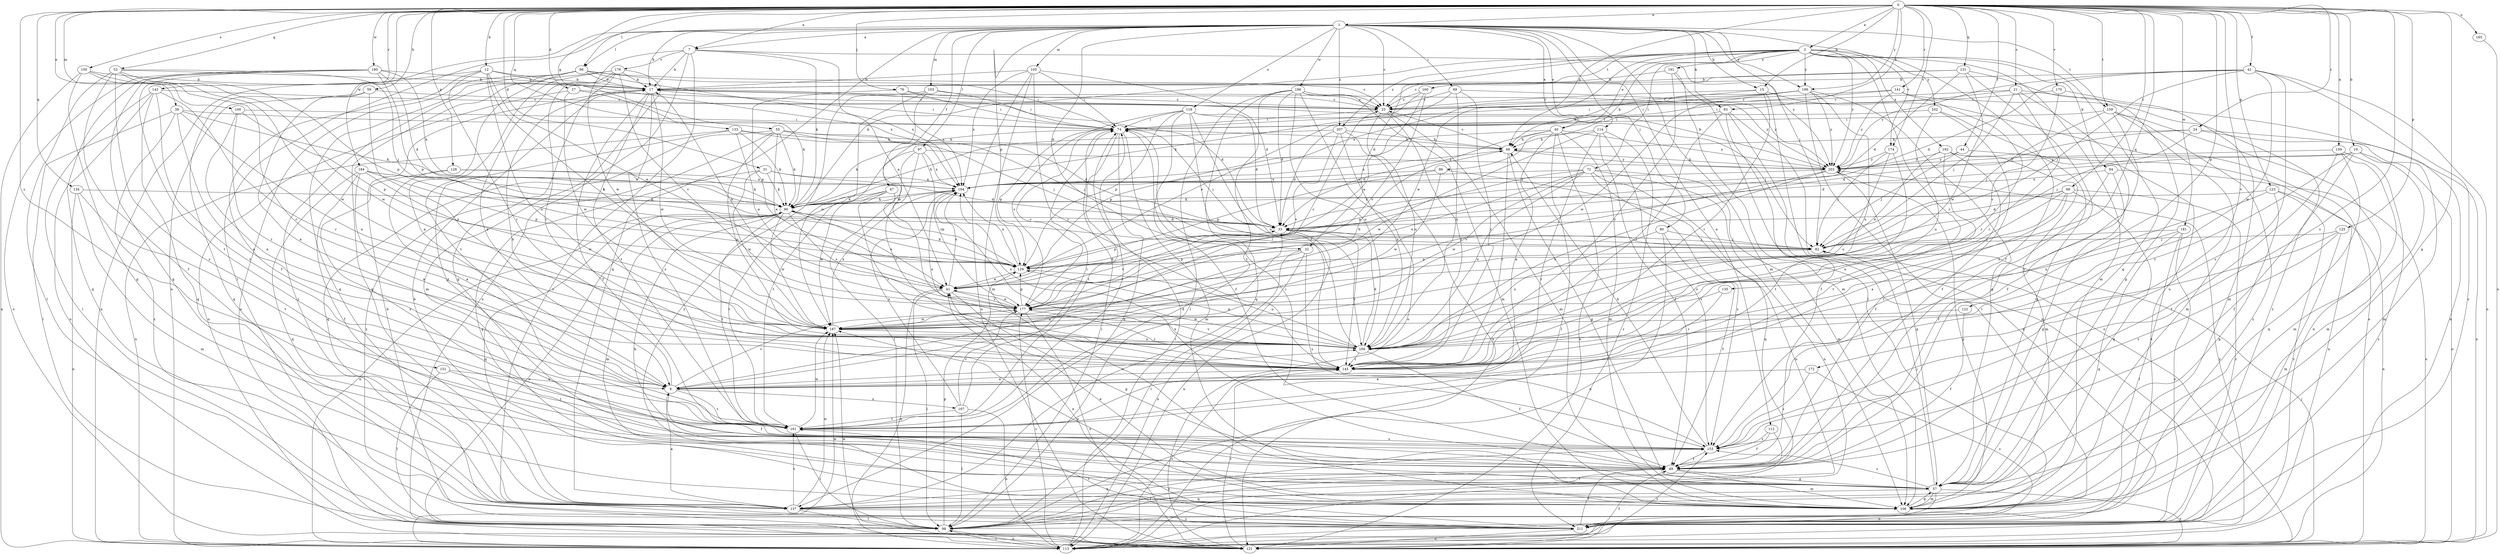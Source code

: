strict digraph  {
0;
1;
2;
7;
8;
10;
12;
15;
17;
21;
24;
25;
27;
31;
32;
33;
38;
40;
41;
42;
44;
47;
49;
53;
55;
57;
59;
66;
68;
69;
72;
74;
76;
80;
82;
83;
84;
86;
90;
96;
97;
98;
100;
103;
105;
106;
109;
112;
113;
114;
118;
121;
122;
123;
125;
128;
129;
131;
133;
134;
135;
137;
141;
142;
145;
150;
151;
153;
159;
160;
161;
165;
167;
169;
170;
172;
174;
176;
177;
180;
181;
184;
186;
187;
191;
192;
194;
199;
202;
203;
207;
211;
0 -> 1  [label=a];
0 -> 2  [label=a];
0 -> 7  [label=a];
0 -> 10  [label=b];
0 -> 12  [label=b];
0 -> 15  [label=b];
0 -> 21  [label=c];
0 -> 24  [label=c];
0 -> 27  [label=d];
0 -> 31  [label=d];
0 -> 38  [label=e];
0 -> 42  [label=f];
0 -> 44  [label=f];
0 -> 53  [label=g];
0 -> 55  [label=g];
0 -> 57  [label=g];
0 -> 59  [label=h];
0 -> 66  [label=h];
0 -> 68  [label=i];
0 -> 76  [label=j];
0 -> 83  [label=k];
0 -> 96  [label=l];
0 -> 100  [label=m];
0 -> 109  [label=n];
0 -> 122  [label=p];
0 -> 123  [label=p];
0 -> 125  [label=p];
0 -> 128  [label=p];
0 -> 131  [label=q];
0 -> 133  [label=q];
0 -> 134  [label=q];
0 -> 135  [label=q];
0 -> 141  [label=r];
0 -> 142  [label=r];
0 -> 150  [label=s];
0 -> 151  [label=s];
0 -> 153  [label=s];
0 -> 159  [label=t];
0 -> 165  [label=u];
0 -> 170  [label=v];
0 -> 172  [label=v];
0 -> 174  [label=v];
0 -> 180  [label=w];
0 -> 181  [label=w];
0 -> 184  [label=w];
0 -> 199  [label=y];
1 -> 7  [label=a];
1 -> 15  [label=b];
1 -> 17  [label=b];
1 -> 25  [label=c];
1 -> 32  [label=d];
1 -> 40  [label=e];
1 -> 47  [label=f];
1 -> 69  [label=i];
1 -> 80  [label=j];
1 -> 82  [label=j];
1 -> 83  [label=k];
1 -> 96  [label=l];
1 -> 97  [label=l];
1 -> 98  [label=l];
1 -> 103  [label=m];
1 -> 105  [label=m];
1 -> 106  [label=m];
1 -> 112  [label=n];
1 -> 113  [label=n];
1 -> 114  [label=o];
1 -> 118  [label=o];
1 -> 129  [label=p];
1 -> 137  [label=q];
1 -> 159  [label=t];
1 -> 174  [label=v];
1 -> 186  [label=w];
1 -> 199  [label=y];
1 -> 207  [label=z];
2 -> 32  [label=d];
2 -> 40  [label=e];
2 -> 49  [label=f];
2 -> 57  [label=g];
2 -> 72  [label=i];
2 -> 84  [label=k];
2 -> 86  [label=k];
2 -> 90  [label=k];
2 -> 106  [label=m];
2 -> 145  [label=r];
2 -> 160  [label=t];
2 -> 187  [label=w];
2 -> 191  [label=x];
2 -> 192  [label=x];
2 -> 199  [label=y];
2 -> 202  [label=y];
2 -> 203  [label=y];
2 -> 207  [label=z];
7 -> 17  [label=b];
7 -> 41  [label=e];
7 -> 90  [label=k];
7 -> 121  [label=o];
7 -> 176  [label=v];
7 -> 187  [label=w];
7 -> 203  [label=y];
7 -> 211  [label=z];
8 -> 17  [label=b];
8 -> 33  [label=d];
8 -> 49  [label=f];
8 -> 161  [label=t];
8 -> 167  [label=u];
8 -> 169  [label=u];
8 -> 177  [label=v];
10 -> 33  [label=d];
10 -> 49  [label=f];
10 -> 106  [label=m];
10 -> 121  [label=o];
10 -> 145  [label=r];
10 -> 203  [label=y];
12 -> 17  [label=b];
12 -> 41  [label=e];
12 -> 49  [label=f];
12 -> 113  [label=n];
12 -> 145  [label=r];
12 -> 169  [label=u];
12 -> 177  [label=v];
12 -> 194  [label=x];
15 -> 25  [label=c];
15 -> 113  [label=n];
15 -> 121  [label=o];
15 -> 145  [label=r];
15 -> 194  [label=x];
17 -> 25  [label=c];
17 -> 33  [label=d];
17 -> 49  [label=f];
17 -> 74  [label=i];
17 -> 153  [label=s];
17 -> 161  [label=t];
17 -> 187  [label=w];
21 -> 25  [label=c];
21 -> 74  [label=i];
21 -> 82  [label=j];
21 -> 113  [label=n];
21 -> 145  [label=r];
21 -> 153  [label=s];
24 -> 33  [label=d];
24 -> 66  [label=h];
24 -> 82  [label=j];
24 -> 106  [label=m];
24 -> 121  [label=o];
25 -> 74  [label=i];
25 -> 106  [label=m];
25 -> 145  [label=r];
25 -> 169  [label=u];
27 -> 25  [label=c];
27 -> 90  [label=k];
27 -> 121  [label=o];
27 -> 187  [label=w];
31 -> 33  [label=d];
31 -> 57  [label=g];
31 -> 90  [label=k];
31 -> 187  [label=w];
31 -> 194  [label=x];
32 -> 8  [label=a];
32 -> 98  [label=l];
32 -> 113  [label=n];
32 -> 129  [label=p];
32 -> 153  [label=s];
33 -> 82  [label=j];
33 -> 113  [label=n];
33 -> 129  [label=p];
33 -> 145  [label=r];
33 -> 177  [label=v];
38 -> 8  [label=a];
38 -> 74  [label=i];
38 -> 90  [label=k];
38 -> 98  [label=l];
38 -> 169  [label=u];
38 -> 211  [label=z];
40 -> 8  [label=a];
40 -> 33  [label=d];
40 -> 66  [label=h];
40 -> 98  [label=l];
40 -> 106  [label=m];
40 -> 121  [label=o];
40 -> 129  [label=p];
40 -> 203  [label=y];
41 -> 33  [label=d];
41 -> 57  [label=g];
41 -> 98  [label=l];
41 -> 113  [label=n];
41 -> 177  [label=v];
41 -> 194  [label=x];
42 -> 17  [label=b];
42 -> 33  [label=d];
42 -> 82  [label=j];
42 -> 121  [label=o];
42 -> 153  [label=s];
42 -> 187  [label=w];
42 -> 203  [label=y];
42 -> 211  [label=z];
44 -> 82  [label=j];
44 -> 113  [label=n];
44 -> 203  [label=y];
47 -> 90  [label=k];
47 -> 129  [label=p];
47 -> 145  [label=r];
47 -> 161  [label=t];
47 -> 187  [label=w];
49 -> 57  [label=g];
49 -> 106  [label=m];
49 -> 137  [label=q];
49 -> 194  [label=x];
53 -> 17  [label=b];
53 -> 49  [label=f];
53 -> 82  [label=j];
53 -> 98  [label=l];
53 -> 129  [label=p];
53 -> 153  [label=s];
53 -> 187  [label=w];
55 -> 33  [label=d];
55 -> 41  [label=e];
55 -> 66  [label=h];
55 -> 82  [label=j];
55 -> 90  [label=k];
55 -> 137  [label=q];
55 -> 169  [label=u];
55 -> 211  [label=z];
57 -> 82  [label=j];
57 -> 90  [label=k];
57 -> 106  [label=m];
57 -> 113  [label=n];
57 -> 121  [label=o];
57 -> 137  [label=q];
57 -> 153  [label=s];
59 -> 8  [label=a];
59 -> 25  [label=c];
59 -> 137  [label=q];
59 -> 169  [label=u];
66 -> 25  [label=c];
66 -> 57  [label=g];
66 -> 145  [label=r];
66 -> 194  [label=x];
66 -> 203  [label=y];
68 -> 8  [label=a];
68 -> 33  [label=d];
68 -> 57  [label=g];
68 -> 90  [label=k];
68 -> 145  [label=r];
68 -> 169  [label=u];
68 -> 211  [label=z];
69 -> 25  [label=c];
69 -> 41  [label=e];
69 -> 145  [label=r];
69 -> 169  [label=u];
69 -> 203  [label=y];
72 -> 41  [label=e];
72 -> 106  [label=m];
72 -> 113  [label=n];
72 -> 129  [label=p];
72 -> 137  [label=q];
72 -> 153  [label=s];
72 -> 169  [label=u];
72 -> 187  [label=w];
72 -> 194  [label=x];
74 -> 66  [label=h];
74 -> 82  [label=j];
74 -> 90  [label=k];
74 -> 106  [label=m];
74 -> 129  [label=p];
74 -> 137  [label=q];
74 -> 161  [label=t];
74 -> 177  [label=v];
76 -> 25  [label=c];
76 -> 74  [label=i];
76 -> 129  [label=p];
76 -> 194  [label=x];
80 -> 49  [label=f];
80 -> 82  [label=j];
80 -> 113  [label=n];
80 -> 169  [label=u];
82 -> 129  [label=p];
83 -> 49  [label=f];
83 -> 74  [label=i];
83 -> 113  [label=n];
83 -> 121  [label=o];
83 -> 145  [label=r];
84 -> 49  [label=f];
84 -> 57  [label=g];
84 -> 121  [label=o];
84 -> 194  [label=x];
86 -> 113  [label=n];
86 -> 129  [label=p];
86 -> 187  [label=w];
86 -> 194  [label=x];
90 -> 33  [label=d];
90 -> 41  [label=e];
90 -> 106  [label=m];
90 -> 113  [label=n];
90 -> 121  [label=o];
90 -> 137  [label=q];
90 -> 161  [label=t];
90 -> 177  [label=v];
90 -> 187  [label=w];
90 -> 194  [label=x];
96 -> 8  [label=a];
96 -> 17  [label=b];
96 -> 25  [label=c];
96 -> 74  [label=i];
96 -> 121  [label=o];
96 -> 137  [label=q];
96 -> 194  [label=x];
96 -> 211  [label=z];
97 -> 98  [label=l];
97 -> 145  [label=r];
97 -> 161  [label=t];
97 -> 177  [label=v];
97 -> 194  [label=x];
97 -> 203  [label=y];
98 -> 17  [label=b];
98 -> 49  [label=f];
98 -> 74  [label=i];
98 -> 113  [label=n];
98 -> 129  [label=p];
98 -> 153  [label=s];
100 -> 8  [label=a];
100 -> 74  [label=i];
100 -> 129  [label=p];
100 -> 145  [label=r];
103 -> 25  [label=c];
103 -> 74  [label=i];
103 -> 177  [label=v];
103 -> 187  [label=w];
103 -> 211  [label=z];
105 -> 17  [label=b];
105 -> 33  [label=d];
105 -> 74  [label=i];
105 -> 106  [label=m];
105 -> 121  [label=o];
105 -> 145  [label=r];
105 -> 194  [label=x];
106 -> 17  [label=b];
106 -> 41  [label=e];
106 -> 57  [label=g];
106 -> 187  [label=w];
106 -> 203  [label=y];
109 -> 49  [label=f];
109 -> 106  [label=m];
109 -> 137  [label=q];
109 -> 203  [label=y];
109 -> 211  [label=z];
112 -> 49  [label=f];
112 -> 98  [label=l];
112 -> 153  [label=s];
113 -> 74  [label=i];
113 -> 98  [label=l];
113 -> 145  [label=r];
113 -> 177  [label=v];
113 -> 187  [label=w];
113 -> 203  [label=y];
114 -> 49  [label=f];
114 -> 66  [label=h];
114 -> 153  [label=s];
114 -> 161  [label=t];
114 -> 187  [label=w];
114 -> 211  [label=z];
118 -> 33  [label=d];
118 -> 49  [label=f];
118 -> 74  [label=i];
118 -> 82  [label=j];
118 -> 129  [label=p];
118 -> 145  [label=r];
118 -> 169  [label=u];
118 -> 177  [label=v];
121 -> 49  [label=f];
121 -> 82  [label=j];
121 -> 145  [label=r];
121 -> 153  [label=s];
121 -> 187  [label=w];
122 -> 49  [label=f];
122 -> 187  [label=w];
123 -> 57  [label=g];
123 -> 90  [label=k];
123 -> 113  [label=n];
123 -> 169  [label=u];
123 -> 211  [label=z];
125 -> 82  [label=j];
125 -> 106  [label=m];
125 -> 153  [label=s];
125 -> 169  [label=u];
128 -> 8  [label=a];
128 -> 90  [label=k];
128 -> 153  [label=s];
128 -> 194  [label=x];
129 -> 41  [label=e];
129 -> 90  [label=k];
129 -> 169  [label=u];
129 -> 194  [label=x];
131 -> 17  [label=b];
131 -> 25  [label=c];
131 -> 33  [label=d];
131 -> 57  [label=g];
131 -> 153  [label=s];
131 -> 187  [label=w];
133 -> 41  [label=e];
133 -> 66  [label=h];
133 -> 82  [label=j];
133 -> 90  [label=k];
133 -> 113  [label=n];
133 -> 161  [label=t];
134 -> 90  [label=k];
134 -> 106  [label=m];
134 -> 113  [label=n];
134 -> 161  [label=t];
135 -> 145  [label=r];
135 -> 177  [label=v];
137 -> 8  [label=a];
137 -> 98  [label=l];
137 -> 161  [label=t];
137 -> 187  [label=w];
137 -> 211  [label=z];
141 -> 25  [label=c];
141 -> 74  [label=i];
141 -> 145  [label=r];
141 -> 203  [label=y];
141 -> 211  [label=z];
142 -> 25  [label=c];
142 -> 98  [label=l];
142 -> 121  [label=o];
142 -> 137  [label=q];
142 -> 145  [label=r];
142 -> 161  [label=t];
145 -> 8  [label=a];
150 -> 17  [label=b];
150 -> 57  [label=g];
150 -> 113  [label=n];
150 -> 145  [label=r];
150 -> 187  [label=w];
151 -> 8  [label=a];
151 -> 98  [label=l];
151 -> 161  [label=t];
153 -> 49  [label=f];
153 -> 66  [label=h];
153 -> 74  [label=i];
159 -> 49  [label=f];
159 -> 74  [label=i];
159 -> 82  [label=j];
159 -> 106  [label=m];
159 -> 113  [label=n];
159 -> 211  [label=z];
160 -> 25  [label=c];
160 -> 41  [label=e];
160 -> 90  [label=k];
160 -> 177  [label=v];
161 -> 74  [label=i];
161 -> 98  [label=l];
161 -> 153  [label=s];
161 -> 187  [label=w];
165 -> 121  [label=o];
167 -> 74  [label=i];
167 -> 98  [label=l];
167 -> 113  [label=n];
167 -> 161  [label=t];
167 -> 177  [label=v];
167 -> 194  [label=x];
169 -> 33  [label=d];
169 -> 49  [label=f];
169 -> 74  [label=i];
169 -> 129  [label=p];
169 -> 145  [label=r];
169 -> 177  [label=v];
169 -> 194  [label=x];
170 -> 25  [label=c];
170 -> 106  [label=m];
170 -> 177  [label=v];
172 -> 8  [label=a];
172 -> 153  [label=s];
172 -> 211  [label=z];
174 -> 82  [label=j];
174 -> 161  [label=t];
174 -> 169  [label=u];
174 -> 203  [label=y];
176 -> 8  [label=a];
176 -> 17  [label=b];
176 -> 57  [label=g];
176 -> 106  [label=m];
176 -> 137  [label=q];
176 -> 145  [label=r];
176 -> 161  [label=t];
176 -> 177  [label=v];
177 -> 17  [label=b];
177 -> 25  [label=c];
177 -> 41  [label=e];
177 -> 66  [label=h];
177 -> 121  [label=o];
177 -> 129  [label=p];
177 -> 145  [label=r];
177 -> 187  [label=w];
180 -> 17  [label=b];
180 -> 33  [label=d];
180 -> 57  [label=g];
180 -> 90  [label=k];
180 -> 121  [label=o];
180 -> 129  [label=p];
180 -> 137  [label=q];
180 -> 161  [label=t];
181 -> 82  [label=j];
181 -> 98  [label=l];
181 -> 137  [label=q];
181 -> 145  [label=r];
181 -> 211  [label=z];
184 -> 8  [label=a];
184 -> 49  [label=f];
184 -> 90  [label=k];
184 -> 129  [label=p];
184 -> 137  [label=q];
184 -> 187  [label=w];
184 -> 194  [label=x];
186 -> 25  [label=c];
186 -> 33  [label=d];
186 -> 98  [label=l];
186 -> 106  [label=m];
186 -> 121  [label=o];
186 -> 137  [label=q];
186 -> 161  [label=t];
186 -> 169  [label=u];
186 -> 203  [label=y];
187 -> 169  [label=u];
187 -> 194  [label=x];
191 -> 17  [label=b];
191 -> 98  [label=l];
191 -> 106  [label=m];
191 -> 145  [label=r];
192 -> 41  [label=e];
192 -> 49  [label=f];
192 -> 106  [label=m];
192 -> 161  [label=t];
192 -> 203  [label=y];
192 -> 211  [label=z];
194 -> 90  [label=k];
194 -> 169  [label=u];
199 -> 25  [label=c];
199 -> 57  [label=g];
199 -> 66  [label=h];
199 -> 74  [label=i];
199 -> 98  [label=l];
199 -> 169  [label=u];
199 -> 187  [label=w];
199 -> 203  [label=y];
202 -> 49  [label=f];
202 -> 57  [label=g];
202 -> 74  [label=i];
202 -> 169  [label=u];
203 -> 17  [label=b];
203 -> 57  [label=g];
203 -> 66  [label=h];
203 -> 169  [label=u];
203 -> 177  [label=v];
203 -> 194  [label=x];
207 -> 33  [label=d];
207 -> 66  [label=h];
207 -> 90  [label=k];
207 -> 121  [label=o];
207 -> 169  [label=u];
207 -> 177  [label=v];
211 -> 41  [label=e];
211 -> 49  [label=f];
211 -> 121  [label=o];
211 -> 161  [label=t];
}
